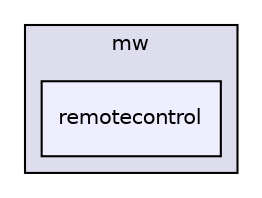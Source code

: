 digraph "remotecontrol" {
  compound=true
  node [ fontsize="10", fontname="Helvetica"];
  edge [ labelfontsize="10", labelfontname="Helvetica"];
  subgraph clusterdir_622605b5fc87a1221dd66225202096f9 {
    graph [ bgcolor="#ddddee", pencolor="black", label="mw" fontname="Helvetica", fontsize="10", URL="dir_622605b5fc87a1221dd66225202096f9.html"]
  dir_47eed84410cd61cca0901743a2bfe24d [shape=box, label="remotecontrol", style="filled", fillcolor="#eeeeff", pencolor="black", URL="dir_47eed84410cd61cca0901743a2bfe24d.html"];
  }
}
